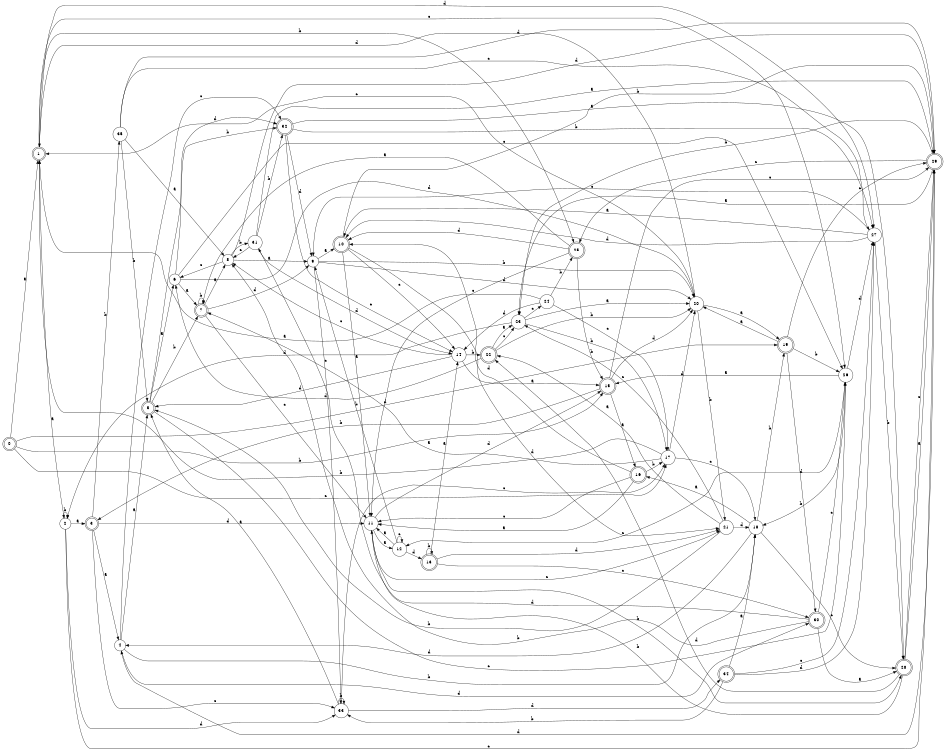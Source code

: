 digraph n29_1 {
__start0 [label="" shape="none"];

rankdir=LR;
size="8,5";

s0 [style="rounded,filled", color="black", fillcolor="white" shape="doublecircle", label="0"];
s1 [style="rounded,filled", color="black", fillcolor="white" shape="doublecircle", label="1"];
s2 [style="filled", color="black", fillcolor="white" shape="circle", label="2"];
s3 [style="rounded,filled", color="black", fillcolor="white" shape="doublecircle", label="3"];
s4 [style="filled", color="black", fillcolor="white" shape="circle", label="4"];
s5 [style="rounded,filled", color="black", fillcolor="white" shape="doublecircle", label="5"];
s6 [style="filled", color="black", fillcolor="white" shape="circle", label="6"];
s7 [style="rounded,filled", color="black", fillcolor="white" shape="doublecircle", label="7"];
s8 [style="filled", color="black", fillcolor="white" shape="circle", label="8"];
s9 [style="filled", color="black", fillcolor="white" shape="circle", label="9"];
s10 [style="rounded,filled", color="black", fillcolor="white" shape="doublecircle", label="10"];
s11 [style="filled", color="black", fillcolor="white" shape="circle", label="11"];
s12 [style="filled", color="black", fillcolor="white" shape="circle", label="12"];
s13 [style="rounded,filled", color="black", fillcolor="white" shape="doublecircle", label="13"];
s14 [style="filled", color="black", fillcolor="white" shape="circle", label="14"];
s15 [style="rounded,filled", color="black", fillcolor="white" shape="doublecircle", label="15"];
s16 [style="rounded,filled", color="black", fillcolor="white" shape="doublecircle", label="16"];
s17 [style="filled", color="black", fillcolor="white" shape="circle", label="17"];
s18 [style="filled", color="black", fillcolor="white" shape="circle", label="18"];
s19 [style="rounded,filled", color="black", fillcolor="white" shape="doublecircle", label="19"];
s20 [style="filled", color="black", fillcolor="white" shape="circle", label="20"];
s21 [style="filled", color="black", fillcolor="white" shape="circle", label="21"];
s22 [style="rounded,filled", color="black", fillcolor="white" shape="doublecircle", label="22"];
s23 [style="filled", color="black", fillcolor="white" shape="circle", label="23"];
s24 [style="filled", color="black", fillcolor="white" shape="circle", label="24"];
s25 [style="rounded,filled", color="black", fillcolor="white" shape="doublecircle", label="25"];
s26 [style="filled", color="black", fillcolor="white" shape="circle", label="26"];
s27 [style="filled", color="black", fillcolor="white" shape="circle", label="27"];
s28 [style="rounded,filled", color="black", fillcolor="white" shape="doublecircle", label="28"];
s29 [style="rounded,filled", color="black", fillcolor="white" shape="doublecircle", label="29"];
s30 [style="rounded,filled", color="black", fillcolor="white" shape="doublecircle", label="30"];
s31 [style="filled", color="black", fillcolor="white" shape="circle", label="31"];
s32 [style="rounded,filled", color="black", fillcolor="white" shape="doublecircle", label="32"];
s33 [style="filled", color="black", fillcolor="white" shape="circle", label="33"];
s34 [style="rounded,filled", color="black", fillcolor="white" shape="doublecircle", label="34"];
s35 [style="filled", color="black", fillcolor="white" shape="circle", label="35"];
s0 -> s1 [label="a"];
s0 -> s15 [label="b"];
s0 -> s17 [label="c"];
s0 -> s19 [label="d"];
s1 -> s2 [label="a"];
s1 -> s25 [label="b"];
s1 -> s26 [label="c"];
s1 -> s27 [label="d"];
s2 -> s3 [label="a"];
s2 -> s2 [label="b"];
s2 -> s29 [label="c"];
s2 -> s33 [label="d"];
s3 -> s4 [label="a"];
s3 -> s35 [label="b"];
s3 -> s33 [label="c"];
s3 -> s11 [label="d"];
s4 -> s5 [label="a"];
s4 -> s18 [label="b"];
s4 -> s32 [label="c"];
s4 -> s30 [label="d"];
s5 -> s6 [label="a"];
s5 -> s7 [label="b"];
s5 -> s26 [label="c"];
s5 -> s32 [label="d"];
s6 -> s7 [label="a"];
s6 -> s32 [label="b"];
s6 -> s26 [label="c"];
s6 -> s20 [label="d"];
s7 -> s8 [label="a"];
s7 -> s7 [label="b"];
s7 -> s11 [label="c"];
s7 -> s9 [label="d"];
s8 -> s9 [label="a"];
s8 -> s31 [label="b"];
s8 -> s6 [label="c"];
s8 -> s29 [label="d"];
s9 -> s10 [label="a"];
s9 -> s20 [label="b"];
s9 -> s33 [label="c"];
s9 -> s20 [label="d"];
s10 -> s11 [label="a"];
s10 -> s29 [label="b"];
s10 -> s14 [label="c"];
s10 -> s21 [label="d"];
s11 -> s12 [label="a"];
s11 -> s28 [label="b"];
s11 -> s21 [label="c"];
s11 -> s15 [label="d"];
s12 -> s11 [label="a"];
s12 -> s9 [label="b"];
s12 -> s12 [label="c"];
s12 -> s13 [label="d"];
s13 -> s14 [label="a"];
s13 -> s13 [label="b"];
s13 -> s30 [label="c"];
s13 -> s21 [label="d"];
s14 -> s15 [label="a"];
s14 -> s22 [label="b"];
s14 -> s8 [label="c"];
s14 -> s5 [label="d"];
s15 -> s16 [label="a"];
s15 -> s3 [label="b"];
s15 -> s29 [label="c"];
s15 -> s20 [label="d"];
s16 -> s11 [label="a"];
s16 -> s17 [label="b"];
s16 -> s11 [label="c"];
s16 -> s10 [label="d"];
s17 -> s7 [label="a"];
s17 -> s1 [label="b"];
s17 -> s18 [label="c"];
s17 -> s20 [label="d"];
s18 -> s16 [label="a"];
s18 -> s19 [label="b"];
s18 -> s28 [label="c"];
s18 -> s4 [label="d"];
s19 -> s20 [label="a"];
s19 -> s26 [label="b"];
s19 -> s29 [label="c"];
s19 -> s30 [label="d"];
s20 -> s19 [label="a"];
s20 -> s21 [label="b"];
s20 -> s1 [label="c"];
s20 -> s1 [label="d"];
s21 -> s22 [label="a"];
s21 -> s5 [label="b"];
s21 -> s23 [label="c"];
s21 -> s18 [label="d"];
s22 -> s23 [label="a"];
s22 -> s20 [label="b"];
s22 -> s23 [label="c"];
s22 -> s6 [label="d"];
s23 -> s20 [label="a"];
s23 -> s17 [label="b"];
s23 -> s24 [label="c"];
s23 -> s2 [label="d"];
s24 -> s1 [label="a"];
s24 -> s25 [label="b"];
s24 -> s17 [label="c"];
s24 -> s14 [label="d"];
s25 -> s7 [label="a"];
s25 -> s15 [label="b"];
s25 -> s11 [label="c"];
s25 -> s10 [label="d"];
s26 -> s15 [label="a"];
s26 -> s18 [label="b"];
s26 -> s12 [label="c"];
s26 -> s27 [label="d"];
s27 -> s10 [label="a"];
s27 -> s28 [label="b"];
s27 -> s9 [label="c"];
s27 -> s10 [label="d"];
s28 -> s29 [label="a"];
s28 -> s11 [label="b"];
s28 -> s29 [label="c"];
s28 -> s22 [label="d"];
s29 -> s23 [label="a"];
s29 -> s23 [label="b"];
s29 -> s25 [label="c"];
s29 -> s4 [label="d"];
s30 -> s28 [label="a"];
s30 -> s8 [label="b"];
s30 -> s26 [label="c"];
s30 -> s31 [label="d"];
s31 -> s29 [label="a"];
s31 -> s32 [label="b"];
s31 -> s8 [label="c"];
s31 -> s14 [label="d"];
s32 -> s28 [label="a"];
s32 -> s27 [label="b"];
s32 -> s14 [label="c"];
s32 -> s9 [label="d"];
s33 -> s5 [label="a"];
s33 -> s33 [label="b"];
s33 -> s17 [label="c"];
s33 -> s34 [label="d"];
s34 -> s18 [label="a"];
s34 -> s33 [label="b"];
s34 -> s27 [label="c"];
s34 -> s27 [label="d"];
s35 -> s8 [label="a"];
s35 -> s5 [label="b"];
s35 -> s27 [label="c"];
s35 -> s29 [label="d"];

}